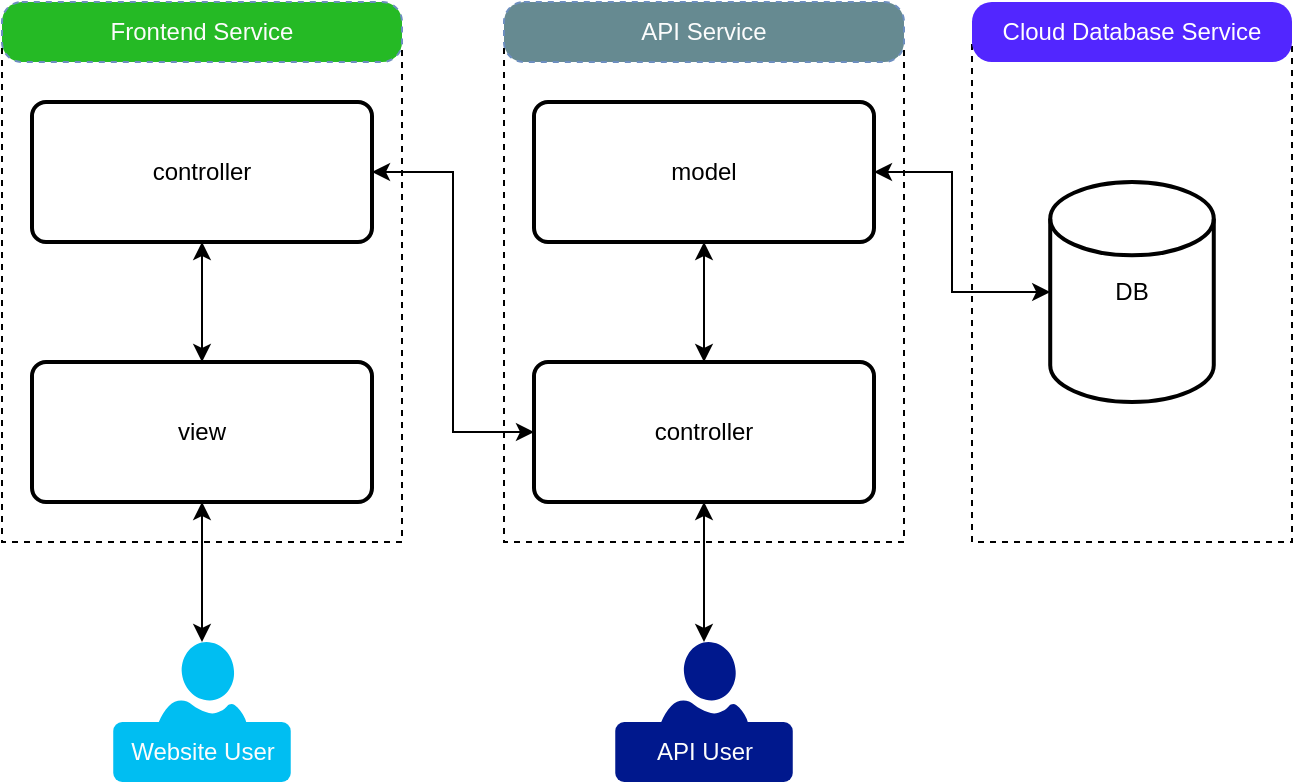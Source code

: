 <mxfile version="14.9.1" type="github"><diagram id="h2W1_3NT6-nUwPmMyOES" name="Page-1"><mxGraphModel dx="868" dy="380" grid="1" gridSize="10" guides="1" tooltips="1" connect="1" arrows="1" fold="1" page="1" pageScale="1" pageWidth="827" pageHeight="1169" math="0" shadow="0"><root><mxCell id="0"/><mxCell id="1" parent="0"/><mxCell id="W59jQGs8UWPGpsF4OxBz-7" value="" style="rounded=0;whiteSpace=wrap;html=1;dashed=1;" parent="1" vertex="1"><mxGeometry x="326" y="150" width="200" height="250" as="geometry"/></mxCell><mxCell id="W59jQGs8UWPGpsF4OxBz-2" value="model" style="rounded=1;whiteSpace=wrap;html=1;absoluteArcSize=1;arcSize=14;strokeWidth=2;" parent="1" vertex="1"><mxGeometry x="341" y="180" width="170" height="70" as="geometry"/></mxCell><mxCell id="W59jQGs8UWPGpsF4OxBz-5" value="controller" style="rounded=1;whiteSpace=wrap;html=1;absoluteArcSize=1;arcSize=14;strokeWidth=2;" parent="1" vertex="1"><mxGeometry x="341" y="310" width="170" height="70" as="geometry"/></mxCell><mxCell id="W59jQGs8UWPGpsF4OxBz-11" value="" style="endArrow=classic;html=1;exitX=0.5;exitY=0;exitDx=0;exitDy=0;entryX=0.5;entryY=1;entryDx=0;entryDy=0;startArrow=classic;startFill=1;" parent="1" source="W59jQGs8UWPGpsF4OxBz-5" target="W59jQGs8UWPGpsF4OxBz-2" edge="1"><mxGeometry width="50" height="50" relative="1" as="geometry"><mxPoint x="280" y="355" as="sourcePoint"/><mxPoint x="351" y="355" as="targetPoint"/></mxGeometry></mxCell><mxCell id="W59jQGs8UWPGpsF4OxBz-14" value="" style="endArrow=classic;html=1;exitX=0.5;exitY=0;exitDx=0;exitDy=0;entryX=0.5;entryY=1;entryDx=0;entryDy=0;exitPerimeter=0;startArrow=classic;startFill=1;" parent="1" source="W59jQGs8UWPGpsF4OxBz-24" target="W59jQGs8UWPGpsF4OxBz-5" edge="1"><mxGeometry width="50" height="50" relative="1" as="geometry"><mxPoint x="425.5" y="450" as="sourcePoint"/><mxPoint x="425.5" y="390" as="targetPoint"/></mxGeometry></mxCell><mxCell id="W59jQGs8UWPGpsF4OxBz-24" value="" style="aspect=fixed;pointerEvents=1;shadow=0;dashed=0;html=1;strokeColor=none;labelPosition=center;verticalLabelPosition=bottom;verticalAlign=top;align=center;fillColor=#00188D;shape=mxgraph.azure.user" parent="1" vertex="1"><mxGeometry x="402.5" y="450" width="47" height="50" as="geometry"/></mxCell><mxCell id="W59jQGs8UWPGpsF4OxBz-25" value="" style="verticalLabelPosition=bottom;html=1;verticalAlign=top;align=center;strokeColor=none;fillColor=#00BEF2;shape=mxgraph.azure.user;dashed=1;" parent="1" vertex="1"><mxGeometry x="151.25" y="450" width="47.5" height="50" as="geometry"/></mxCell><mxCell id="W59jQGs8UWPGpsF4OxBz-32" value="API Service" style="text;html=1;strokeColor=#6c8ebf;align=center;verticalAlign=middle;whiteSpace=wrap;rounded=1;dashed=1;arcSize=33;fontColor=#FCFCFC;fillColor=#668A91;" parent="1" vertex="1"><mxGeometry x="326" y="130" width="200" height="30" as="geometry"/></mxCell><mxCell id="W59jQGs8UWPGpsF4OxBz-35" value="" style="rounded=0;whiteSpace=wrap;html=1;dashed=1;" parent="1" vertex="1"><mxGeometry x="75" y="150" width="200" height="250" as="geometry"/></mxCell><mxCell id="W59jQGs8UWPGpsF4OxBz-36" value="controller" style="rounded=1;whiteSpace=wrap;html=1;absoluteArcSize=1;arcSize=14;strokeWidth=2;" parent="1" vertex="1"><mxGeometry x="90" y="180" width="170" height="70" as="geometry"/></mxCell><mxCell id="W59jQGs8UWPGpsF4OxBz-37" value="view" style="rounded=1;whiteSpace=wrap;html=1;absoluteArcSize=1;arcSize=14;strokeWidth=2;" parent="1" vertex="1"><mxGeometry x="90" y="310" width="170" height="70" as="geometry"/></mxCell><mxCell id="W59jQGs8UWPGpsF4OxBz-38" value="" style="endArrow=classic;html=1;exitX=0.5;exitY=0;exitDx=0;exitDy=0;entryX=0.5;entryY=1;entryDx=0;entryDy=0;startArrow=classic;startFill=1;" parent="1" source="W59jQGs8UWPGpsF4OxBz-37" target="W59jQGs8UWPGpsF4OxBz-36" edge="1"><mxGeometry width="50" height="50" relative="1" as="geometry"><mxPoint x="29" y="355" as="sourcePoint"/><mxPoint x="100" y="355" as="targetPoint"/></mxGeometry></mxCell><mxCell id="W59jQGs8UWPGpsF4OxBz-39" value="" style="endArrow=classic;html=1;exitX=0.5;exitY=0;exitDx=0;exitDy=0;entryX=0.5;entryY=1;entryDx=0;entryDy=0;exitPerimeter=0;startArrow=classic;startFill=1;" parent="1" target="W59jQGs8UWPGpsF4OxBz-37" edge="1"><mxGeometry width="50" height="50" relative="1" as="geometry"><mxPoint x="175" y="450" as="sourcePoint"/><mxPoint x="174.5" y="390" as="targetPoint"/></mxGeometry></mxCell><mxCell id="W59jQGs8UWPGpsF4OxBz-40" value="Frontend Service" style="text;html=1;strokeColor=#6c8ebf;align=center;verticalAlign=middle;whiteSpace=wrap;rounded=1;dashed=1;arcSize=33;fontColor=#FCFCFC;fillColor=#25BA25;" parent="1" vertex="1"><mxGeometry x="75" y="130" width="200" height="30" as="geometry"/></mxCell><mxCell id="W59jQGs8UWPGpsF4OxBz-10" value="" style="endArrow=classic;html=1;exitX=1;exitY=0.5;exitDx=0;exitDy=0;entryX=0;entryY=0.5;entryDx=0;entryDy=0;startArrow=classic;startFill=1;rounded=0;edgeStyle=orthogonalEdgeStyle;" parent="1" source="W59jQGs8UWPGpsF4OxBz-36" target="W59jQGs8UWPGpsF4OxBz-5" edge="1"><mxGeometry width="50" height="50" relative="1" as="geometry"><mxPoint x="260" y="345" as="sourcePoint"/><mxPoint x="110" y="355" as="targetPoint"/></mxGeometry></mxCell><mxCell id="W59jQGs8UWPGpsF4OxBz-15" value="" style="group" parent="1" vertex="1" connectable="0"><mxGeometry x="560" y="150" width="160" height="250" as="geometry"/></mxCell><mxCell id="W59jQGs8UWPGpsF4OxBz-8" value="" style="rounded=0;whiteSpace=wrap;html=1;dashed=1;" parent="W59jQGs8UWPGpsF4OxBz-15" vertex="1"><mxGeometry width="160" height="250.0" as="geometry"/></mxCell><mxCell id="W59jQGs8UWPGpsF4OxBz-1" value="DB" style="strokeWidth=2;html=1;shape=mxgraph.flowchart.database;whiteSpace=wrap;" parent="W59jQGs8UWPGpsF4OxBz-15" vertex="1"><mxGeometry x="39.11" y="70" width="81.78" height="110" as="geometry"/></mxCell><mxCell id="W59jQGs8UWPGpsF4OxBz-31" value="Cloud Database Service" style="text;html=1;strokeColor=none;align=center;verticalAlign=middle;whiteSpace=wrap;rounded=1;dashed=1;fillColor=#5226FF;fontColor=#FFFFFF;arcSize=33;" parent="1" vertex="1"><mxGeometry x="560" y="130" width="160" height="30" as="geometry"/></mxCell><mxCell id="W59jQGs8UWPGpsF4OxBz-41" value="" style="endArrow=classic;html=1;exitX=1;exitY=0.5;exitDx=0;exitDy=0;entryX=0;entryY=0.5;entryDx=0;entryDy=0;startArrow=classic;startFill=1;rounded=0;edgeStyle=orthogonalEdgeStyle;entryPerimeter=0;" parent="1" source="W59jQGs8UWPGpsF4OxBz-2" target="W59jQGs8UWPGpsF4OxBz-1" edge="1"><mxGeometry width="50" height="50" relative="1" as="geometry"><mxPoint x="270" y="225" as="sourcePoint"/><mxPoint x="351" y="355" as="targetPoint"/><Array as="points"><mxPoint x="550" y="215"/><mxPoint x="550" y="275"/></Array></mxGeometry></mxCell><mxCell id="W59jQGs8UWPGpsF4OxBz-42" value="&lt;font&gt;Website User&lt;/font&gt;" style="text;html=1;align=center;verticalAlign=middle;whiteSpace=wrap;rounded=1;dashed=1;fillColor=#00BEF2;fontColor=#FCFCFC;" parent="1" vertex="1"><mxGeometry x="130.62" y="490" width="88.75" height="30" as="geometry"/></mxCell><mxCell id="W59jQGs8UWPGpsF4OxBz-43" value="&lt;font&gt;API User&lt;/font&gt;" style="text;html=1;align=center;verticalAlign=middle;whiteSpace=wrap;rounded=1;dashed=1;fillColor=#00188D;fontColor=#FCFCFC;" parent="1" vertex="1"><mxGeometry x="381.63" y="490" width="88.75" height="30" as="geometry"/></mxCell></root></mxGraphModel></diagram></mxfile>
